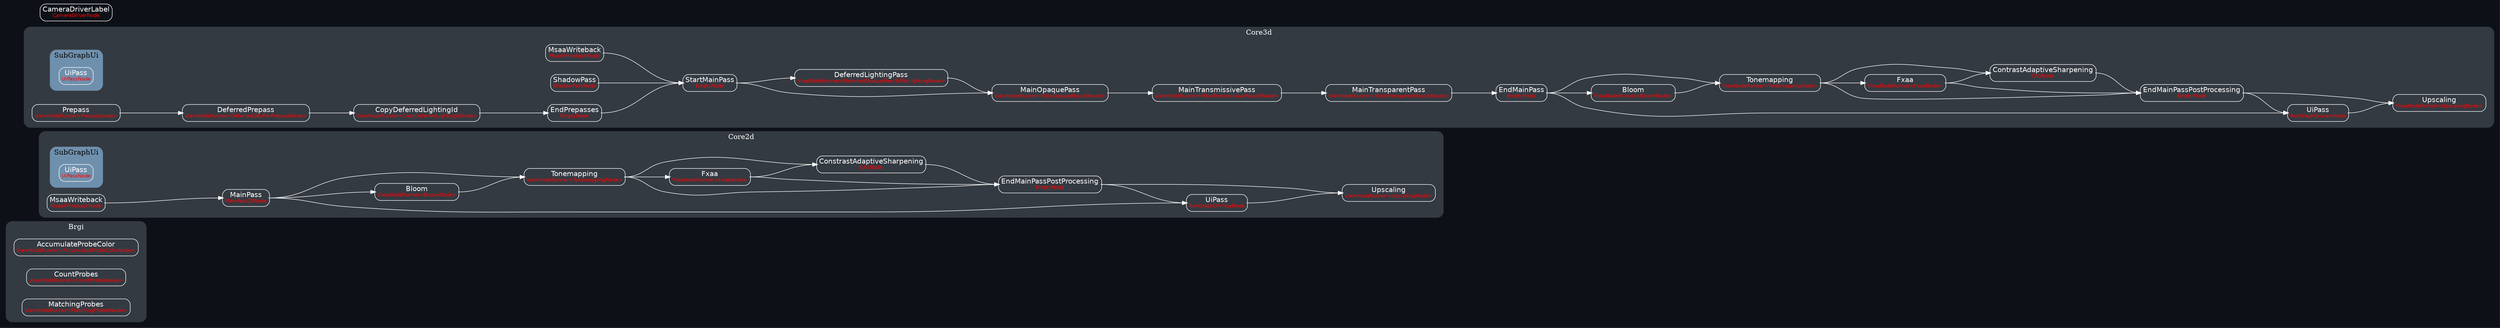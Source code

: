 digraph "RenderGraph" {
	"rankdir"="LR";
	"ranksep"="1.0";
	graph ["bgcolor"="#0d1117"];
	edge ["fontname"="Helvetica", "fontcolor"="white"];
	node ["shape"="plaintext", "fontname"="Helvetica", "fontcolor"="white"];
	subgraph "cluster_Brgi" {
		"label"="Brgi";
		"fontcolor"="red";
		graph ["style"="rounded,filled", "color"="#343a42", "fontcolor"="white"];
		"_Brgi__BrgiAccumulateProbeColor" ["label"=<<TABLE STYLE="rounded"><TR><TD PORT="title" BORDER="0" COLSPAN="2">AccumulateProbeColor<BR/><FONT COLOR="red" POINT-SIZE="10">ViewNodeRunner&lt;AccumulateProbeColorNode&gt;</FONT></TD></TR></TABLE>>, "color"="white", "fillcolor"="white"]
		"_Brgi__BrgiCountProbes" ["label"=<<TABLE STYLE="rounded"><TR><TD PORT="title" BORDER="0" COLSPAN="2">CountProbes<BR/><FONT COLOR="red" POINT-SIZE="10">ViewNodeRunner&lt;CountProbesNode&gt;</FONT></TD></TR></TABLE>>, "color"="white", "fillcolor"="white"]
		"_Brgi__BrgiMatchingProbes" ["label"=<<TABLE STYLE="rounded"><TR><TD PORT="title" BORDER="0" COLSPAN="2">MatchingProbes<BR/><FONT COLOR="red" POINT-SIZE="10">ViewNodeRunner&lt;MatchingProbesNode&gt;</FONT></TD></TR></TABLE>>, "color"="white", "fillcolor"="white"]
	}
	
	subgraph "cluster_Core2d" {
		"label"="Core2d";
		"fontcolor"="red";
		graph ["style"="rounded,filled", "color"="#343a42", "fontcolor"="white"];
		subgraph "cluster_Core2d_SubGraphUi" {
			"label"="SubGraphUi";
			"fontcolor"="red";
			graph ["style"="rounded,filled", "color"="#6f90ad", "fontcolor"="black"];
			"_Core2d_SubGraphUi__Core2d_SubGraphUiUiPass" ["label"=<<TABLE STYLE="rounded"><TR><TD PORT="title" BORDER="0" COLSPAN="2">UiPass<BR/><FONT COLOR="red" POINT-SIZE="10">UiPassNode</FONT></TD></TR></TABLE>>, "color"="white", "fillcolor"="white"]
		}
		
		"_Core2d__Core2dConstrastAdaptiveSharpening" ["label"=<<TABLE STYLE="rounded"><TR><TD PORT="title" BORDER="0" COLSPAN="2">ConstrastAdaptiveSharpening<BR/><FONT COLOR="red" POINT-SIZE="10">CASNode</FONT></TD></TR></TABLE>>, "color"="white", "fillcolor"="white"]
		"_Core2d__Core2dMainPass" ["label"=<<TABLE STYLE="rounded"><TR><TD PORT="title" BORDER="0" COLSPAN="2">MainPass<BR/><FONT COLOR="red" POINT-SIZE="10">MainPass2dNode</FONT></TD></TR></TABLE>>, "color"="white", "fillcolor"="white"]
		"_Core2d__Core2dMsaaWriteback" ["label"=<<TABLE STYLE="rounded"><TR><TD PORT="title" BORDER="0" COLSPAN="2">MsaaWriteback<BR/><FONT COLOR="red" POINT-SIZE="10">MsaaWritebackNode</FONT></TD></TR></TABLE>>, "color"="white", "fillcolor"="white"]
		"_Core2d__Core2dEndMainPassPostProcessing" ["label"=<<TABLE STYLE="rounded"><TR><TD PORT="title" BORDER="0" COLSPAN="2">EndMainPassPostProcessing<BR/><FONT COLOR="red" POINT-SIZE="10">EmptyNode</FONT></TD></TR></TABLE>>, "color"="white", "fillcolor"="white"]
		"_Core2d__Core2dUiPass" ["label"=<<TABLE STYLE="rounded"><TR><TD PORT="title" BORDER="0" COLSPAN="2">UiPass<BR/><FONT COLOR="red" POINT-SIZE="10">RunGraphOnViewNode</FONT></TD></TR></TABLE>>, "color"="white", "fillcolor"="white"]
		"_Core2d__Core2dBloom" ["label"=<<TABLE STYLE="rounded"><TR><TD PORT="title" BORDER="0" COLSPAN="2">Bloom<BR/><FONT COLOR="red" POINT-SIZE="10">ViewNodeRunner&lt;BloomNode&gt;</FONT></TD></TR></TABLE>>, "color"="white", "fillcolor"="white"]
		"_Core2d__Core2dFxaa" ["label"=<<TABLE STYLE="rounded"><TR><TD PORT="title" BORDER="0" COLSPAN="2">Fxaa<BR/><FONT COLOR="red" POINT-SIZE="10">ViewNodeRunner&lt;FxaaNode&gt;</FONT></TD></TR></TABLE>>, "color"="white", "fillcolor"="white"]
		"_Core2d__Core2dTonemapping" ["label"=<<TABLE STYLE="rounded"><TR><TD PORT="title" BORDER="0" COLSPAN="2">Tonemapping<BR/><FONT COLOR="red" POINT-SIZE="10">ViewNodeRunner&lt;TonemappingNode&gt;</FONT></TD></TR></TABLE>>, "color"="white", "fillcolor"="white"]
		"_Core2d__Core2dUpscaling" ["label"=<<TABLE STYLE="rounded"><TR><TD PORT="title" BORDER="0" COLSPAN="2">Upscaling<BR/><FONT COLOR="red" POINT-SIZE="10">ViewNodeRunner&lt;UpscalingNode&gt;</FONT></TD></TR></TABLE>>, "color"="white", "fillcolor"="white"]
		"_Core2d__Core2dTonemapping":"title:e" -> "_Core2d__Core2dConstrastAdaptiveSharpening":"title:w" ["color"="white"]
		"_Core2d__Core2dFxaa":"title:e" -> "_Core2d__Core2dConstrastAdaptiveSharpening":"title:w" ["color"="white"]
		"_Core2d__Core2dMsaaWriteback":"title:e" -> "_Core2d__Core2dMainPass":"title:w" ["color"="white"]
		"_Core2d__Core2dTonemapping":"title:e" -> "_Core2d__Core2dEndMainPassPostProcessing":"title:w" ["color"="white"]
		"_Core2d__Core2dFxaa":"title:e" -> "_Core2d__Core2dEndMainPassPostProcessing":"title:w" ["color"="white"]
		"_Core2d__Core2dConstrastAdaptiveSharpening":"title:e" -> "_Core2d__Core2dEndMainPassPostProcessing":"title:w" ["color"="white"]
		"_Core2d__Core2dMainPass":"title:e" -> "_Core2d__Core2dUiPass":"title:w" ["color"="white"]
		"_Core2d__Core2dEndMainPassPostProcessing":"title:e" -> "_Core2d__Core2dUiPass":"title:w" ["color"="white"]
		"_Core2d__Core2dMainPass":"title:e" -> "_Core2d__Core2dBloom":"title:w" ["color"="white"]
		"_Core2d__Core2dTonemapping":"title:e" -> "_Core2d__Core2dFxaa":"title:w" ["color"="white"]
		"_Core2d__Core2dMainPass":"title:e" -> "_Core2d__Core2dTonemapping":"title:w" ["color"="white"]
		"_Core2d__Core2dBloom":"title:e" -> "_Core2d__Core2dTonemapping":"title:w" ["color"="white"]
		"_Core2d__Core2dEndMainPassPostProcessing":"title:e" -> "_Core2d__Core2dUpscaling":"title:w" ["color"="white"]
		"_Core2d__Core2dUiPass":"title:e" -> "_Core2d__Core2dUpscaling":"title:w" ["color"="white"]
	}
	
	subgraph "cluster_Core3d" {
		"label"="Core3d";
		"fontcolor"="red";
		graph ["style"="rounded,filled", "color"="#343a42", "fontcolor"="white"];
		subgraph "cluster_Core3d_SubGraphUi" {
			"label"="SubGraphUi";
			"fontcolor"="red";
			graph ["style"="rounded,filled", "color"="#6f90ad", "fontcolor"="black"];
			"_Core3d_SubGraphUi__Core3d_SubGraphUiUiPass" ["label"=<<TABLE STYLE="rounded"><TR><TD PORT="title" BORDER="0" COLSPAN="2">UiPass<BR/><FONT COLOR="red" POINT-SIZE="10">UiPassNode</FONT></TD></TR></TABLE>>, "color"="white", "fillcolor"="white"]
		}
		
		"_Core3d__Core3dContrastAdaptiveSharpening" ["label"=<<TABLE STYLE="rounded"><TR><TD PORT="title" BORDER="0" COLSPAN="2">ContrastAdaptiveSharpening<BR/><FONT COLOR="red" POINT-SIZE="10">CASNode</FONT></TD></TR></TABLE>>, "color"="white", "fillcolor"="white"]
		"_Core3d__Core3dMsaaWriteback" ["label"=<<TABLE STYLE="rounded"><TR><TD PORT="title" BORDER="0" COLSPAN="2">MsaaWriteback<BR/><FONT COLOR="red" POINT-SIZE="10">MsaaWritebackNode</FONT></TD></TR></TABLE>>, "color"="white", "fillcolor"="white"]
		"_Core3d__Core3dShadowPass" ["label"=<<TABLE STYLE="rounded"><TR><TD PORT="title" BORDER="0" COLSPAN="2">ShadowPass<BR/><FONT COLOR="red" POINT-SIZE="10">ShadowPassNode</FONT></TD></TR></TABLE>>, "color"="white", "fillcolor"="white"]
		"_Core3d__Core3dEndMainPass" ["label"=<<TABLE STYLE="rounded"><TR><TD PORT="title" BORDER="0" COLSPAN="2">EndMainPass<BR/><FONT COLOR="red" POINT-SIZE="10">EmptyNode</FONT></TD></TR></TABLE>>, "color"="white", "fillcolor"="white"]
		"_Core3d__Core3dEndMainPassPostProcessing" ["label"=<<TABLE STYLE="rounded"><TR><TD PORT="title" BORDER="0" COLSPAN="2">EndMainPassPostProcessing<BR/><FONT COLOR="red" POINT-SIZE="10">EmptyNode</FONT></TD></TR></TABLE>>, "color"="white", "fillcolor"="white"]
		"_Core3d__Core3dEndPrepasses" ["label"=<<TABLE STYLE="rounded"><TR><TD PORT="title" BORDER="0" COLSPAN="2">EndPrepasses<BR/><FONT COLOR="red" POINT-SIZE="10">EmptyNode</FONT></TD></TR></TABLE>>, "color"="white", "fillcolor"="white"]
		"_Core3d__Core3dStartMainPass" ["label"=<<TABLE STYLE="rounded"><TR><TD PORT="title" BORDER="0" COLSPAN="2">StartMainPass<BR/><FONT COLOR="red" POINT-SIZE="10">EmptyNode</FONT></TD></TR></TABLE>>, "color"="white", "fillcolor"="white"]
		"_Core3d__Core3dUiPass" ["label"=<<TABLE STYLE="rounded"><TR><TD PORT="title" BORDER="0" COLSPAN="2">UiPass<BR/><FONT COLOR="red" POINT-SIZE="10">RunGraphOnViewNode</FONT></TD></TR></TABLE>>, "color"="white", "fillcolor"="white"]
		"_Core3d__Core3dBloom" ["label"=<<TABLE STYLE="rounded"><TR><TD PORT="title" BORDER="0" COLSPAN="2">Bloom<BR/><FONT COLOR="red" POINT-SIZE="10">ViewNodeRunner&lt;BloomNode&gt;</FONT></TD></TR></TABLE>>, "color"="white", "fillcolor"="white"]
		"_Core3d__Core3dMainOpaquePass" ["label"=<<TABLE STYLE="rounded"><TR><TD PORT="title" BORDER="0" COLSPAN="2">MainOpaquePass<BR/><FONT COLOR="red" POINT-SIZE="10">ViewNodeRunner&lt;MainOpaquePass3dNode&gt;</FONT></TD></TR></TABLE>>, "color"="white", "fillcolor"="white"]
		"_Core3d__Core3dMainTransmissivePass" ["label"=<<TABLE STYLE="rounded"><TR><TD PORT="title" BORDER="0" COLSPAN="2">MainTransmissivePass<BR/><FONT COLOR="red" POINT-SIZE="10">ViewNodeRunner&lt;MainTransmissivePass3dNode&gt;</FONT></TD></TR></TABLE>>, "color"="white", "fillcolor"="white"]
		"_Core3d__Core3dMainTransparentPass" ["label"=<<TABLE STYLE="rounded"><TR><TD PORT="title" BORDER="0" COLSPAN="2">MainTransparentPass<BR/><FONT COLOR="red" POINT-SIZE="10">ViewNodeRunner&lt;MainTransparentPass3dNode&gt;</FONT></TD></TR></TABLE>>, "color"="white", "fillcolor"="white"]
		"_Core3d__Core3dCopyDeferredLightingId" ["label"=<<TABLE STYLE="rounded"><TR><TD PORT="title" BORDER="0" COLSPAN="2">CopyDeferredLightingId<BR/><FONT COLOR="red" POINT-SIZE="10">ViewNodeRunner&lt;CopyDeferredLightingIdNode&gt;</FONT></TD></TR></TABLE>>, "color"="white", "fillcolor"="white"]
		"_Core3d__Core3dDeferredPrepass" ["label"=<<TABLE STYLE="rounded"><TR><TD PORT="title" BORDER="0" COLSPAN="2">DeferredPrepass<BR/><FONT COLOR="red" POINT-SIZE="10">ViewNodeRunner&lt;DeferredGBufferPrepassNode&gt;</FONT></TD></TR></TABLE>>, "color"="white", "fillcolor"="white"]
		"_Core3d__Core3dFxaa" ["label"=<<TABLE STYLE="rounded"><TR><TD PORT="title" BORDER="0" COLSPAN="2">Fxaa<BR/><FONT COLOR="red" POINT-SIZE="10">ViewNodeRunner&lt;FxaaNode&gt;</FONT></TD></TR></TABLE>>, "color"="white", "fillcolor"="white"]
		"_Core3d__Core3dPrepass" ["label"=<<TABLE STYLE="rounded"><TR><TD PORT="title" BORDER="0" COLSPAN="2">Prepass<BR/><FONT COLOR="red" POINT-SIZE="10">ViewNodeRunner&lt;PrepassNode&gt;</FONT></TD></TR></TABLE>>, "color"="white", "fillcolor"="white"]
		"_Core3d__Core3dTonemapping" ["label"=<<TABLE STYLE="rounded"><TR><TD PORT="title" BORDER="0" COLSPAN="2">Tonemapping<BR/><FONT COLOR="red" POINT-SIZE="10">ViewNodeRunner&lt;TonemappingNode&gt;</FONT></TD></TR></TABLE>>, "color"="white", "fillcolor"="white"]
		"_Core3d__Core3dUpscaling" ["label"=<<TABLE STYLE="rounded"><TR><TD PORT="title" BORDER="0" COLSPAN="2">Upscaling<BR/><FONT COLOR="red" POINT-SIZE="10">ViewNodeRunner&lt;UpscalingNode&gt;</FONT></TD></TR></TABLE>>, "color"="white", "fillcolor"="white"]
		"_Core3d__Core3dDeferredLightingPass" ["label"=<<TABLE STYLE="rounded"><TR><TD PORT="title" BORDER="0" COLSPAN="2">DeferredLightingPass<BR/><FONT COLOR="red" POINT-SIZE="10">ViewNodeRunner&lt;DeferredOpaquePass3dPbrLightingNode&gt;</FONT></TD></TR></TABLE>>, "color"="white", "fillcolor"="white"]
		"_Core3d__Core3dTonemapping":"title:e" -> "_Core3d__Core3dContrastAdaptiveSharpening":"title:w" ["color"="white"]
		"_Core3d__Core3dFxaa":"title:e" -> "_Core3d__Core3dContrastAdaptiveSharpening":"title:w" ["color"="white"]
		"_Core3d__Core3dMainTransparentPass":"title:e" -> "_Core3d__Core3dEndMainPass":"title:w" ["color"="white"]
		"_Core3d__Core3dTonemapping":"title:e" -> "_Core3d__Core3dEndMainPassPostProcessing":"title:w" ["color"="white"]
		"_Core3d__Core3dFxaa":"title:e" -> "_Core3d__Core3dEndMainPassPostProcessing":"title:w" ["color"="white"]
		"_Core3d__Core3dContrastAdaptiveSharpening":"title:e" -> "_Core3d__Core3dEndMainPassPostProcessing":"title:w" ["color"="white"]
		"_Core3d__Core3dCopyDeferredLightingId":"title:e" -> "_Core3d__Core3dEndPrepasses":"title:w" ["color"="white"]
		"_Core3d__Core3dEndPrepasses":"title:e" -> "_Core3d__Core3dStartMainPass":"title:w" ["color"="white"]
		"_Core3d__Core3dMsaaWriteback":"title:e" -> "_Core3d__Core3dStartMainPass":"title:w" ["color"="white"]
		"_Core3d__Core3dShadowPass":"title:e" -> "_Core3d__Core3dStartMainPass":"title:w" ["color"="white"]
		"_Core3d__Core3dEndMainPass":"title:e" -> "_Core3d__Core3dUiPass":"title:w" ["color"="white"]
		"_Core3d__Core3dEndMainPassPostProcessing":"title:e" -> "_Core3d__Core3dUiPass":"title:w" ["color"="white"]
		"_Core3d__Core3dEndMainPass":"title:e" -> "_Core3d__Core3dBloom":"title:w" ["color"="white"]
		"_Core3d__Core3dStartMainPass":"title:e" -> "_Core3d__Core3dMainOpaquePass":"title:w" ["color"="white"]
		"_Core3d__Core3dDeferredLightingPass":"title:e" -> "_Core3d__Core3dMainOpaquePass":"title:w" ["color"="white"]
		"_Core3d__Core3dMainOpaquePass":"title:e" -> "_Core3d__Core3dMainTransmissivePass":"title:w" ["color"="white"]
		"_Core3d__Core3dMainTransmissivePass":"title:e" -> "_Core3d__Core3dMainTransparentPass":"title:w" ["color"="white"]
		"_Core3d__Core3dDeferredPrepass":"title:e" -> "_Core3d__Core3dCopyDeferredLightingId":"title:w" ["color"="white"]
		"_Core3d__Core3dPrepass":"title:e" -> "_Core3d__Core3dDeferredPrepass":"title:w" ["color"="white"]
		"_Core3d__Core3dTonemapping":"title:e" -> "_Core3d__Core3dFxaa":"title:w" ["color"="white"]
		"_Core3d__Core3dEndMainPass":"title:e" -> "_Core3d__Core3dTonemapping":"title:w" ["color"="white"]
		"_Core3d__Core3dBloom":"title:e" -> "_Core3d__Core3dTonemapping":"title:w" ["color"="white"]
		"_Core3d__Core3dEndMainPassPostProcessing":"title:e" -> "_Core3d__Core3dUpscaling":"title:w" ["color"="white"]
		"_Core3d__Core3dUiPass":"title:e" -> "_Core3d__Core3dUpscaling":"title:w" ["color"="white"]
		"_Core3d__Core3dStartMainPass":"title:e" -> "_Core3d__Core3dDeferredLightingPass":"title:w" ["color"="white"]
	}
	
	"_CameraDriverLabel" ["label"=<<TABLE STYLE="rounded"><TR><TD PORT="title" BORDER="0" COLSPAN="2">CameraDriverLabel<BR/><FONT COLOR="red" POINT-SIZE="10">CameraDriverNode</FONT></TD></TR></TABLE>>, "color"="white", "fillcolor"="white"]
}

